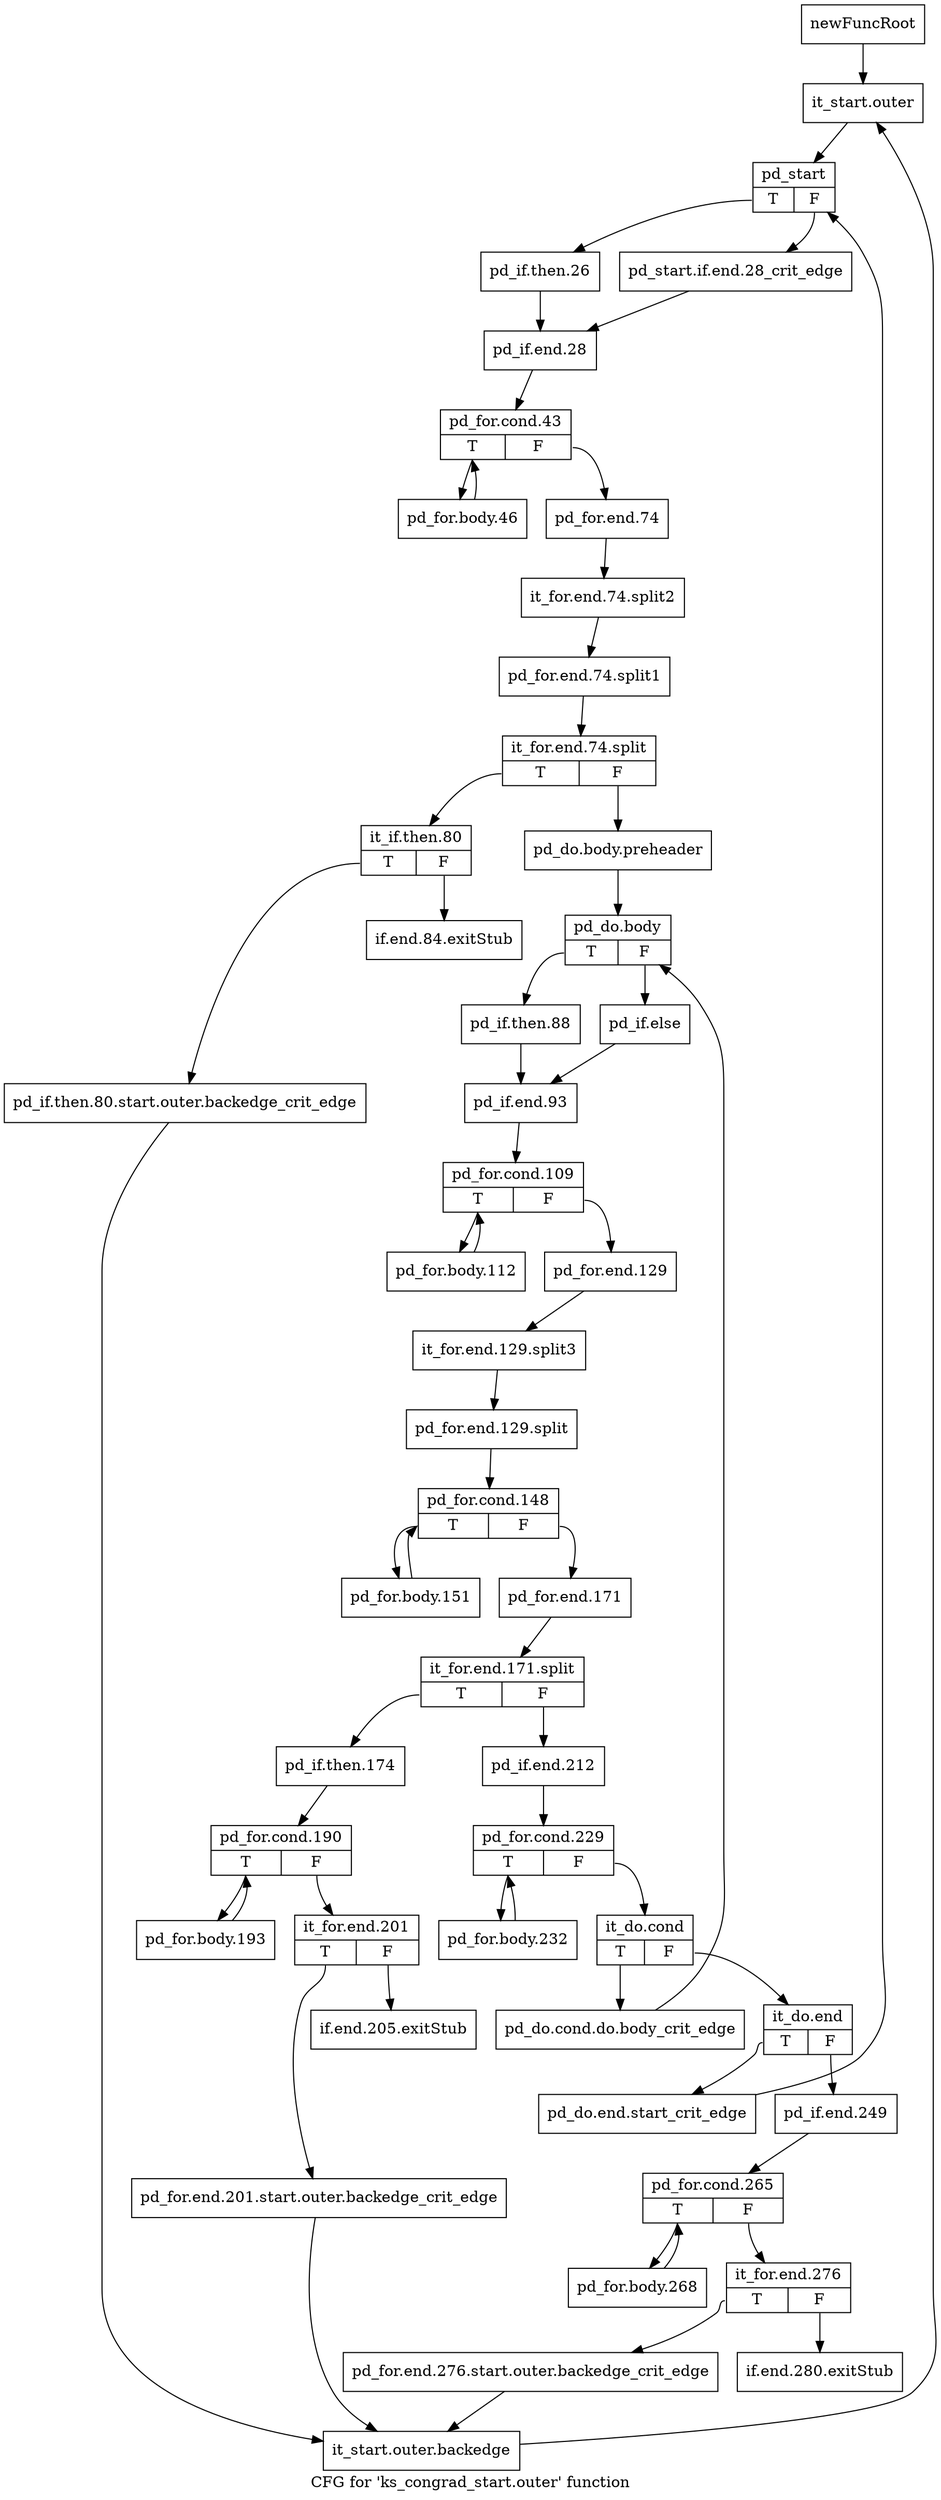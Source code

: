 digraph "CFG for 'ks_congrad_start.outer' function" {
	label="CFG for 'ks_congrad_start.outer' function";

	Node0x1a337a0 [shape=record,label="{newFuncRoot}"];
	Node0x1a337a0 -> Node0x1a338e0;
	Node0x1a337f0 [shape=record,label="{if.end.280.exitStub}"];
	Node0x1a33840 [shape=record,label="{if.end.205.exitStub}"];
	Node0x1a33890 [shape=record,label="{if.end.84.exitStub}"];
	Node0x1a338e0 [shape=record,label="{it_start.outer}"];
	Node0x1a338e0 -> Node0x1a33930;
	Node0x1a33930 [shape=record,label="{pd_start|{<s0>T|<s1>F}}"];
	Node0x1a33930:s0 -> Node0x1a339d0;
	Node0x1a33930:s1 -> Node0x1a33980;
	Node0x1a33980 [shape=record,label="{pd_start.if.end.28_crit_edge}"];
	Node0x1a33980 -> Node0x1a33a20;
	Node0x1a339d0 [shape=record,label="{pd_if.then.26}"];
	Node0x1a339d0 -> Node0x1a33a20;
	Node0x1a33a20 [shape=record,label="{pd_if.end.28}"];
	Node0x1a33a20 -> Node0x1a33a70;
	Node0x1a33a70 [shape=record,label="{pd_for.cond.43|{<s0>T|<s1>F}}"];
	Node0x1a33a70:s0 -> Node0x1a344c0;
	Node0x1a33a70:s1 -> Node0x1a33ac0;
	Node0x1a33ac0 [shape=record,label="{pd_for.end.74}"];
	Node0x1a33ac0 -> Node0x1ce0240;
	Node0x1ce0240 [shape=record,label="{it_for.end.74.split2}"];
	Node0x1ce0240 -> Node0x1ce0bf0;
	Node0x1ce0bf0 [shape=record,label="{pd_for.end.74.split1}"];
	Node0x1ce0bf0 -> Node0x1ce1ba0;
	Node0x1ce1ba0 [shape=record,label="{it_for.end.74.split|{<s0>T|<s1>F}}"];
	Node0x1ce1ba0:s0 -> Node0x1a343d0;
	Node0x1ce1ba0:s1 -> Node0x1a33b10;
	Node0x1a33b10 [shape=record,label="{pd_do.body.preheader}"];
	Node0x1a33b10 -> Node0x1a33b60;
	Node0x1a33b60 [shape=record,label="{pd_do.body|{<s0>T|<s1>F}}"];
	Node0x1a33b60:s0 -> Node0x1a33c00;
	Node0x1a33b60:s1 -> Node0x1a33bb0;
	Node0x1a33bb0 [shape=record,label="{pd_if.else}"];
	Node0x1a33bb0 -> Node0x1a33c50;
	Node0x1a33c00 [shape=record,label="{pd_if.then.88}"];
	Node0x1a33c00 -> Node0x1a33c50;
	Node0x1a33c50 [shape=record,label="{pd_if.end.93}"];
	Node0x1a33c50 -> Node0x1a33ca0;
	Node0x1a33ca0 [shape=record,label="{pd_for.cond.109|{<s0>T|<s1>F}}"];
	Node0x1a33ca0:s0 -> Node0x1a34380;
	Node0x1a33ca0:s1 -> Node0x1a33cf0;
	Node0x1a33cf0 [shape=record,label="{pd_for.end.129}"];
	Node0x1a33cf0 -> Node0x1cdf910;
	Node0x1cdf910 [shape=record,label="{it_for.end.129.split3}"];
	Node0x1cdf910 -> Node0x1cdff80;
	Node0x1cdff80 [shape=record,label="{pd_for.end.129.split}"];
	Node0x1cdff80 -> Node0x1a33d40;
	Node0x1a33d40 [shape=record,label="{pd_for.cond.148|{<s0>T|<s1>F}}"];
	Node0x1a33d40:s0 -> Node0x1a34330;
	Node0x1a33d40:s1 -> Node0x1a33d90;
	Node0x1a33d90 [shape=record,label="{pd_for.end.171}"];
	Node0x1a33d90 -> Node0x1cde8a0;
	Node0x1cde8a0 [shape=record,label="{it_for.end.171.split|{<s0>T|<s1>F}}"];
	Node0x1cde8a0:s0 -> Node0x1a341a0;
	Node0x1cde8a0:s1 -> Node0x1a33de0;
	Node0x1a33de0 [shape=record,label="{pd_if.end.212}"];
	Node0x1a33de0 -> Node0x1a33e30;
	Node0x1a33e30 [shape=record,label="{pd_for.cond.229|{<s0>T|<s1>F}}"];
	Node0x1a33e30:s0 -> Node0x1a34150;
	Node0x1a33e30:s1 -> Node0x1a33e80;
	Node0x1a33e80 [shape=record,label="{it_do.cond|{<s0>T|<s1>F}}"];
	Node0x1a33e80:s0 -> Node0x1a34100;
	Node0x1a33e80:s1 -> Node0x1a33ed0;
	Node0x1a33ed0 [shape=record,label="{it_do.end|{<s0>T|<s1>F}}"];
	Node0x1a33ed0:s0 -> Node0x1a340b0;
	Node0x1a33ed0:s1 -> Node0x1a33f20;
	Node0x1a33f20 [shape=record,label="{pd_if.end.249}"];
	Node0x1a33f20 -> Node0x1a33f70;
	Node0x1a33f70 [shape=record,label="{pd_for.cond.265|{<s0>T|<s1>F}}"];
	Node0x1a33f70:s0 -> Node0x1a34060;
	Node0x1a33f70:s1 -> Node0x1a33fc0;
	Node0x1a33fc0 [shape=record,label="{it_for.end.276|{<s0>T|<s1>F}}"];
	Node0x1a33fc0:s0 -> Node0x1a34010;
	Node0x1a33fc0:s1 -> Node0x1a337f0;
	Node0x1a34010 [shape=record,label="{pd_for.end.276.start.outer.backedge_crit_edge}"];
	Node0x1a34010 -> Node0x1a34470;
	Node0x1a34060 [shape=record,label="{pd_for.body.268}"];
	Node0x1a34060 -> Node0x1a33f70;
	Node0x1a340b0 [shape=record,label="{pd_do.end.start_crit_edge}"];
	Node0x1a340b0 -> Node0x1a33930;
	Node0x1a34100 [shape=record,label="{pd_do.cond.do.body_crit_edge}"];
	Node0x1a34100 -> Node0x1a33b60;
	Node0x1a34150 [shape=record,label="{pd_for.body.232}"];
	Node0x1a34150 -> Node0x1a33e30;
	Node0x1a341a0 [shape=record,label="{pd_if.then.174}"];
	Node0x1a341a0 -> Node0x1a341f0;
	Node0x1a341f0 [shape=record,label="{pd_for.cond.190|{<s0>T|<s1>F}}"];
	Node0x1a341f0:s0 -> Node0x1a342e0;
	Node0x1a341f0:s1 -> Node0x1a34240;
	Node0x1a34240 [shape=record,label="{it_for.end.201|{<s0>T|<s1>F}}"];
	Node0x1a34240:s0 -> Node0x1a34290;
	Node0x1a34240:s1 -> Node0x1a33840;
	Node0x1a34290 [shape=record,label="{pd_for.end.201.start.outer.backedge_crit_edge}"];
	Node0x1a34290 -> Node0x1a34470;
	Node0x1a342e0 [shape=record,label="{pd_for.body.193}"];
	Node0x1a342e0 -> Node0x1a341f0;
	Node0x1a34330 [shape=record,label="{pd_for.body.151}"];
	Node0x1a34330 -> Node0x1a33d40;
	Node0x1a34380 [shape=record,label="{pd_for.body.112}"];
	Node0x1a34380 -> Node0x1a33ca0;
	Node0x1a343d0 [shape=record,label="{it_if.then.80|{<s0>T|<s1>F}}"];
	Node0x1a343d0:s0 -> Node0x1a34420;
	Node0x1a343d0:s1 -> Node0x1a33890;
	Node0x1a34420 [shape=record,label="{pd_if.then.80.start.outer.backedge_crit_edge}"];
	Node0x1a34420 -> Node0x1a34470;
	Node0x1a34470 [shape=record,label="{it_start.outer.backedge}"];
	Node0x1a34470 -> Node0x1a338e0;
	Node0x1a344c0 [shape=record,label="{pd_for.body.46}"];
	Node0x1a344c0 -> Node0x1a33a70;
}

